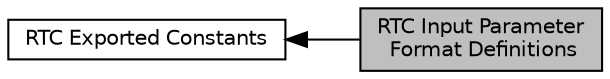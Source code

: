 digraph "RTC Input Parameter Format Definitions"
{
  edge [fontname="Helvetica",fontsize="10",labelfontname="Helvetica",labelfontsize="10"];
  node [fontname="Helvetica",fontsize="10",shape=box];
  rankdir=LR;
  Node1 [label="RTC Input Parameter\l Format Definitions",height=0.2,width=0.4,color="black", fillcolor="grey75", style="filled", fontcolor="black",tooltip=" "];
  Node2 [label="RTC Exported Constants",height=0.2,width=0.4,color="black", fillcolor="white", style="filled",URL="$group___r_t_c___exported___constants.html",tooltip=" "];
  Node2->Node1 [shape=plaintext, dir="back", style="solid"];
}

